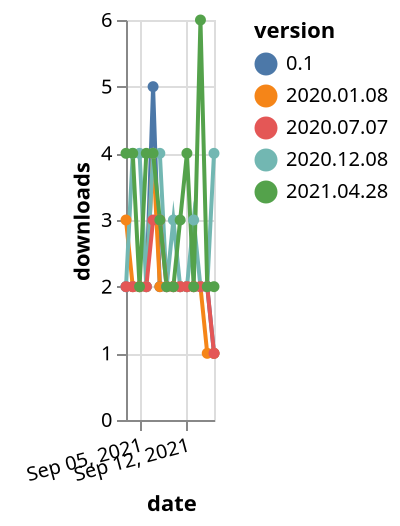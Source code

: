 {"$schema": "https://vega.github.io/schema/vega-lite/v5.json", "description": "A simple bar chart with embedded data.", "data": {"values": [{"date": "2021-09-03", "total": 3972, "delta": 2, "version": "0.1"}, {"date": "2021-09-04", "total": 3974, "delta": 2, "version": "0.1"}, {"date": "2021-09-05", "total": 3976, "delta": 2, "version": "0.1"}, {"date": "2021-09-06", "total": 3978, "delta": 2, "version": "0.1"}, {"date": "2021-09-07", "total": 3983, "delta": 5, "version": "0.1"}, {"date": "2021-09-08", "total": 3985, "delta": 2, "version": "0.1"}, {"date": "2021-09-09", "total": 3987, "delta": 2, "version": "0.1"}, {"date": "2021-09-10", "total": 3989, "delta": 2, "version": "0.1"}, {"date": "2021-09-11", "total": 3991, "delta": 2, "version": "0.1"}, {"date": "2021-09-12", "total": 3993, "delta": 2, "version": "0.1"}, {"date": "2021-09-13", "total": 3995, "delta": 2, "version": "0.1"}, {"date": "2021-09-14", "total": 3997, "delta": 2, "version": "0.1"}, {"date": "2021-09-15", "total": 3999, "delta": 2, "version": "0.1"}, {"date": "2021-09-16", "total": 4000, "delta": 1, "version": "0.1"}, {"date": "2021-09-03", "total": 1050, "delta": 3, "version": "2020.01.08"}, {"date": "2021-09-04", "total": 1052, "delta": 2, "version": "2020.01.08"}, {"date": "2021-09-05", "total": 1054, "delta": 2, "version": "2020.01.08"}, {"date": "2021-09-06", "total": 1056, "delta": 2, "version": "2020.01.08"}, {"date": "2021-09-07", "total": 1060, "delta": 4, "version": "2020.01.08"}, {"date": "2021-09-08", "total": 1062, "delta": 2, "version": "2020.01.08"}, {"date": "2021-09-09", "total": 1064, "delta": 2, "version": "2020.01.08"}, {"date": "2021-09-10", "total": 1066, "delta": 2, "version": "2020.01.08"}, {"date": "2021-09-11", "total": 1068, "delta": 2, "version": "2020.01.08"}, {"date": "2021-09-12", "total": 1070, "delta": 2, "version": "2020.01.08"}, {"date": "2021-09-13", "total": 1072, "delta": 2, "version": "2020.01.08"}, {"date": "2021-09-14", "total": 1074, "delta": 2, "version": "2020.01.08"}, {"date": "2021-09-15", "total": 1075, "delta": 1, "version": "2020.01.08"}, {"date": "2021-09-16", "total": 1076, "delta": 1, "version": "2020.01.08"}, {"date": "2021-09-03", "total": 688, "delta": 2, "version": "2020.12.08"}, {"date": "2021-09-04", "total": 692, "delta": 4, "version": "2020.12.08"}, {"date": "2021-09-05", "total": 696, "delta": 4, "version": "2020.12.08"}, {"date": "2021-09-06", "total": 698, "delta": 2, "version": "2020.12.08"}, {"date": "2021-09-07", "total": 702, "delta": 4, "version": "2020.12.08"}, {"date": "2021-09-08", "total": 706, "delta": 4, "version": "2020.12.08"}, {"date": "2021-09-09", "total": 708, "delta": 2, "version": "2020.12.08"}, {"date": "2021-09-10", "total": 711, "delta": 3, "version": "2020.12.08"}, {"date": "2021-09-11", "total": 713, "delta": 2, "version": "2020.12.08"}, {"date": "2021-09-12", "total": 715, "delta": 2, "version": "2020.12.08"}, {"date": "2021-09-13", "total": 718, "delta": 3, "version": "2020.12.08"}, {"date": "2021-09-14", "total": 720, "delta": 2, "version": "2020.12.08"}, {"date": "2021-09-15", "total": 722, "delta": 2, "version": "2020.12.08"}, {"date": "2021-09-16", "total": 726, "delta": 4, "version": "2020.12.08"}, {"date": "2021-09-03", "total": 922, "delta": 2, "version": "2020.07.07"}, {"date": "2021-09-04", "total": 924, "delta": 2, "version": "2020.07.07"}, {"date": "2021-09-05", "total": 926, "delta": 2, "version": "2020.07.07"}, {"date": "2021-09-06", "total": 928, "delta": 2, "version": "2020.07.07"}, {"date": "2021-09-07", "total": 931, "delta": 3, "version": "2020.07.07"}, {"date": "2021-09-08", "total": 934, "delta": 3, "version": "2020.07.07"}, {"date": "2021-09-09", "total": 936, "delta": 2, "version": "2020.07.07"}, {"date": "2021-09-10", "total": 938, "delta": 2, "version": "2020.07.07"}, {"date": "2021-09-11", "total": 940, "delta": 2, "version": "2020.07.07"}, {"date": "2021-09-12", "total": 942, "delta": 2, "version": "2020.07.07"}, {"date": "2021-09-13", "total": 944, "delta": 2, "version": "2020.07.07"}, {"date": "2021-09-14", "total": 946, "delta": 2, "version": "2020.07.07"}, {"date": "2021-09-15", "total": 948, "delta": 2, "version": "2020.07.07"}, {"date": "2021-09-16", "total": 949, "delta": 1, "version": "2020.07.07"}, {"date": "2021-09-03", "total": 331, "delta": 4, "version": "2021.04.28"}, {"date": "2021-09-04", "total": 335, "delta": 4, "version": "2021.04.28"}, {"date": "2021-09-05", "total": 337, "delta": 2, "version": "2021.04.28"}, {"date": "2021-09-06", "total": 341, "delta": 4, "version": "2021.04.28"}, {"date": "2021-09-07", "total": 345, "delta": 4, "version": "2021.04.28"}, {"date": "2021-09-08", "total": 348, "delta": 3, "version": "2021.04.28"}, {"date": "2021-09-09", "total": 350, "delta": 2, "version": "2021.04.28"}, {"date": "2021-09-10", "total": 352, "delta": 2, "version": "2021.04.28"}, {"date": "2021-09-11", "total": 355, "delta": 3, "version": "2021.04.28"}, {"date": "2021-09-12", "total": 359, "delta": 4, "version": "2021.04.28"}, {"date": "2021-09-13", "total": 361, "delta": 2, "version": "2021.04.28"}, {"date": "2021-09-14", "total": 367, "delta": 6, "version": "2021.04.28"}, {"date": "2021-09-15", "total": 369, "delta": 2, "version": "2021.04.28"}, {"date": "2021-09-16", "total": 371, "delta": 2, "version": "2021.04.28"}]}, "width": "container", "mark": {"type": "line", "point": {"filled": true}}, "encoding": {"x": {"field": "date", "type": "temporal", "timeUnit": "yearmonthdate", "title": "date", "axis": {"labelAngle": -15}}, "y": {"field": "delta", "type": "quantitative", "title": "downloads"}, "color": {"field": "version", "type": "nominal"}, "tooltip": {"field": "delta"}}}